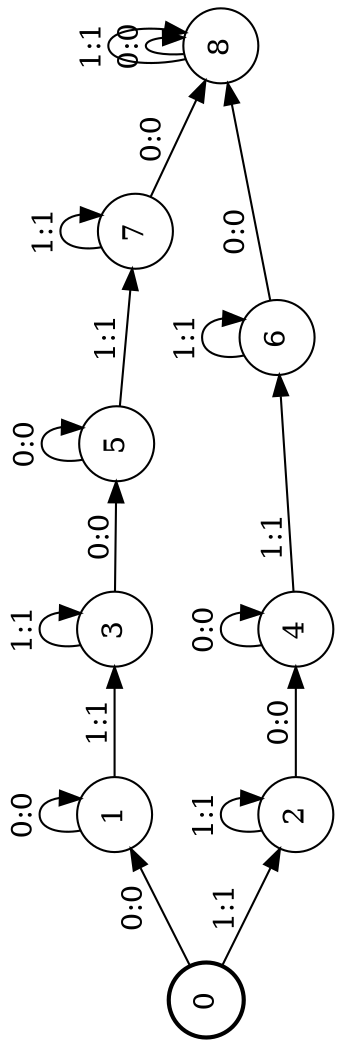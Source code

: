 digraph FST {
rankdir = LR;
size = "8.5,11";
label = "";
center = 1;
orientation = Landscape;
ranksep = "0.4";
nodesep = "0.25";
0 [label = "0", shape = circle, style = bold, fontsize = 14]
	0 -> 1 [label = "0:0", fontsize = 14];
	0 -> 2 [label = "1:1", fontsize = 14];
1 [label = "1", shape = circle, style = solid, fontsize = 14]
	1 -> 1 [label = "0:0", fontsize = 14];
	1 -> 3 [label = "1:1", fontsize = 14];
2 [label = "2", shape = circle, style = solid, fontsize = 14]
	2 -> 4 [label = "0:0", fontsize = 14];
	2 -> 2 [label = "1:1", fontsize = 14];
3 [label = "3", shape = circle, style = solid, fontsize = 14]
	3 -> 5 [label = "0:0", fontsize = 14];
	3 -> 3 [label = "1:1", fontsize = 14];
4 [label = "4", shape = circle, style = solid, fontsize = 14]
	4 -> 4 [label = "0:0", fontsize = 14];
	4 -> 6 [label = "1:1", fontsize = 14];
5 [label = "5", shape = circle, style = solid, fontsize = 14]
	5 -> 5 [label = "0:0", fontsize = 14];
	5 -> 7 [label = "1:1", fontsize = 14];
6 [label = "6", shape = circle, style = solid, fontsize = 14]
	6 -> 8 [label = "0:0", fontsize = 14];
	6 -> 6 [label = "1:1", fontsize = 14];
7 [label = "7", shape = circle, style = solid, fontsize = 14]
	7 -> 8 [label = "0:0", fontsize = 14];
	7 -> 7 [label = "1:1", fontsize = 14];
8 [label = "8", shape = circle, style = solid, fontsize = 14]
	8 -> 8 [label = "0:0", fontsize = 14];
	8 -> 8 [label = "1:1", fontsize = 14];
}
